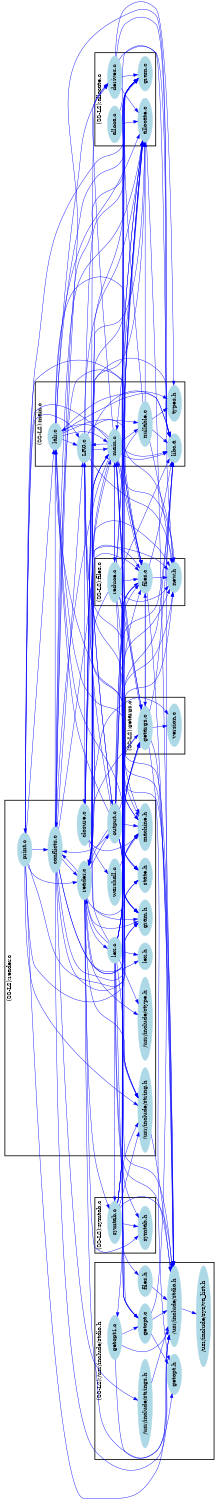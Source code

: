 /* ------------------------------------------------------------ */
/* created with bunch v3 */
/* Objective Function value = 1.0776699029126215*/
/* ------------------------------------------------------------ */

digraph G {
size= "10,10";
rotate = 90;
subgraph cluster0 {
label = "(SS-L2):main.c";
color = black;
style = bold;

"libc.a"[label="libc.a",color=lightblue,style=filled,ClusterID=0];
"libc.a"[label="libc.a",color=lightblue,style=filled,ClusterID=0];
"lalr.c"[label="lalr.c",color=lightblue,style=filled,ClusterID=0];
"LR0.c"[label="LR0.c",color=lightblue,style=filled,ClusterID=0];
"main.c"[label="main.c",color=lightblue,style=filled,ClusterID=0];
"types.h"[label="types.h",color=lightblue,style=filled,ClusterID=0];
"nullable.c"[label="nullable.c",color=lightblue,style=filled,ClusterID=0];
}
subgraph cluster1 {
label = "(SS-L2):reader.c";
color = black;
style = bold;

"/usr/include/string.h"[label="/usr/include/string.h",color=lightblue,style=filled,ClusterID=1];
"/usr/include/string.h"[label="/usr/include/string.h",color=lightblue,style=filled,ClusterID=1];
"state.h"[label="state.h",color=lightblue,style=filled,ClusterID=1];
"print.c"[label="print.c",color=lightblue,style=filled,ClusterID=1];
"warshall.c"[label="warshall.c",color=lightblue,style=filled,ClusterID=1];
"closure.c"[label="closure.c",color=lightblue,style=filled,ClusterID=1];
"machine.h"[label="machine.h",color=lightblue,style=filled,ClusterID=1];
"/usr/include/ctype.h"[label="/usr/include/ctype.h",color=lightblue,style=filled,ClusterID=1];
"lex.c"[label="lex.c",color=lightblue,style=filled,ClusterID=1];
"lex.h"[label="lex.h",color=lightblue,style=filled,ClusterID=1];
"conflicts.c"[label="conflicts.c",color=lightblue,style=filled,ClusterID=1];
"output.c"[label="output.c",color=lightblue,style=filled,ClusterID=1];
"reader.c"[label="reader.c",color=lightblue,style=filled,ClusterID=1];
"gram.h"[label="gram.h",color=lightblue,style=filled,ClusterID=1];
}
subgraph cluster2 {
label = "(SS-L2):allocate.c";
color = black;
style = bold;

"derives.c"[label="derives.c",color=lightblue,style=filled,ClusterID=2];
"derives.c"[label="derives.c",color=lightblue,style=filled,ClusterID=2];
"gram.c"[label="gram.c",color=lightblue,style=filled,ClusterID=2];
"alloca.c"[label="alloca.c",color=lightblue,style=filled,ClusterID=2];
"allocate.c"[label="allocate.c",color=lightblue,style=filled,ClusterID=2];
}
subgraph cluster3 {
label = "(SS-L2):symtab.c";
color = black;
style = bold;

"symtab.c"[label="symtab.c",color=lightblue,style=filled,ClusterID=3];
"symtab.c"[label="symtab.c",color=lightblue,style=filled,ClusterID=3];
"symtab.h"[label="symtab.h",color=lightblue,style=filled,ClusterID=3];
}
subgraph cluster4 {
label = "(SS-L2):/usr/include/stdio.h";
color = black;
style = bold;

"getopt.h"[label="getopt.h",color=lightblue,style=filled,ClusterID=4];
"getopt.h"[label="getopt.h",color=lightblue,style=filled,ClusterID=4];
"getopt.c"[label="getopt.c",color=lightblue,style=filled,ClusterID=4];
"getopt1.c"[label="getopt1.c",color=lightblue,style=filled,ClusterID=4];
"/usr/include/strings.h"[label="/usr/include/strings.h",color=lightblue,style=filled,ClusterID=4];
"/usr/include/stdio.h"[label="/usr/include/stdio.h",color=lightblue,style=filled,ClusterID=4];
"/usr/include/sys/va_list.h"[label="/usr/include/sys/va_list.h",color=lightblue,style=filled,ClusterID=4];
"files.h"[label="files.h",color=lightblue,style=filled,ClusterID=4];
}
subgraph cluster5 {
label = "(SS-L2):files.c";
color = black;
style = bold;

"new.h"[label="new.h",color=lightblue,style=filled,ClusterID=5];
"new.h"[label="new.h",color=lightblue,style=filled,ClusterID=5];
"files.c"[label="files.c",color=lightblue,style=filled,ClusterID=5];
"reduce.c"[label="reduce.c",color=lightblue,style=filled,ClusterID=5];
}
subgraph cluster6 {
label = "(SS-L2):getargs.c";
color = black;
style = bold;

"version.c"[label="version.c",color=lightblue,style=filled,ClusterID=6];
"version.c"[label="version.c",color=lightblue,style=filled,ClusterID=6];
"getargs.c"[label="getargs.c",color=lightblue,style=filled,ClusterID=6];
}
"main.c" -> "LR0.c" [color=blue,font=6];
"main.c" -> "/usr/include/stdio.h" [color=blue,font=6];
"main.c" -> "derives.c" [color=blue,font=6];
"main.c" -> "files.c" [color=blue,font=6];
"main.c" -> "reader.c" [color=blue,font=6];
"main.c" -> "reduce.c" [color=blue,font=6];
"main.c" -> "conflicts.c" [color=blue,font=6];
"main.c" -> "print.c" [color=blue,font=6];
"main.c" -> "libc.a" [color=blue,font=6];
"main.c" -> "nullable.c" [color=blue,font=6];
"main.c" -> "output.c" [color=blue,font=6];
"main.c" -> "lalr.c" [color=blue,font=6];
"main.c" -> "getargs.c" [color=blue,font=6];
"main.c" -> "machine.h" [color=blue,font=6];
"print.c" -> "LR0.c" [color=blue,font=6];
"print.c" -> "/usr/include/stdio.h" [color=blue,font=6];
"print.c" -> "/usr/include/string.h" [color=blue,font=6];
"print.c" -> "files.c" [color=blue,font=6];
"print.c" -> "reader.c" [color=blue,font=6];
"print.c" -> "gram.h" [color=blue,font=6];
"print.c" -> "conflicts.c" [color=blue,font=6];
"print.c" -> "gram.c" [color=blue,font=6];
"print.c" -> "state.h" [color=blue,font=6];
"print.c" -> "lalr.c" [color=blue,font=6];
"reader.c" -> "allocate.c" [color=blue,font=6];
"reader.c" -> "gram.h" [color=blue,font=6];
"reader.c" -> "files.c" [color=blue,font=6];
"reader.c" -> "version.c" [color=blue,font=6];
"reader.c" -> "new.h" [color=blue,font=6];
"reader.c" -> "gram.c" [color=blue,font=6];
"reader.c" -> "conflicts.c" [color=blue,font=6];
"reader.c" -> "main.c" [color=blue,font=6];
"reader.c" -> "output.c" [color=blue,font=6];
"reader.c" -> "lex.h" [color=blue,font=6];
"reader.c" -> "lex.c" [color=blue,font=6];
"reader.c" -> "machine.h" [color=blue,font=6];
"reader.c" -> "getargs.c" [color=blue,font=6];
"reader.c" -> "symtab.h" [color=blue,font=6];
"reader.c" -> "/usr/include/stdio.h" [color=blue,font=6];
"reader.c" -> "symtab.c" [color=blue,font=6];
"reader.c" -> "/usr/include/ctype.h" [color=blue,font=6];
"reader.c" -> "libc.a" [color=blue,font=6];
"reader.c" -> "/usr/include/string.h" [color=blue,font=6];
"warshall.c" -> "machine.h" [color=blue,font=6];
"symtab.c" -> "new.h" [color=blue,font=6];
"symtab.c" -> "gram.c" [color=blue,font=6];
"symtab.c" -> "libc.a" [color=blue,font=6];
"symtab.c" -> "allocate.c" [color=blue,font=6];
"symtab.c" -> "symtab.h" [color=blue,font=6];
"symtab.c" -> "/usr/include/string.h" [color=blue,font=6];
"symtab.c" -> "/usr/include/stdio.h" [color=blue,font=6];
"/usr/include/stdio.h" -> "/usr/include/sys/va_list.h" [color=blue,font=6];
"nullable.c" -> "new.h" [color=blue,font=6];
"nullable.c" -> "gram.c" [color=blue,font=6];
"nullable.c" -> "allocate.c" [color=blue,font=6];
"nullable.c" -> "libc.a" [color=blue,font=6];
"nullable.c" -> "types.h" [color=blue,font=6];
"nullable.c" -> "gram.h" [color=blue,font=6];
"LR0.c" -> "/usr/include/stdio.h" [color=blue,font=6];
"LR0.c" -> "main.c" [color=blue,font=6];
"LR0.c" -> "new.h" [color=blue,font=6];
"LR0.c" -> "closure.c" [color=blue,font=6];
"LR0.c" -> "libc.a" [color=blue,font=6];
"LR0.c" -> "gram.c" [color=blue,font=6];
"LR0.c" -> "state.h" [color=blue,font=6];
"LR0.c" -> "allocate.c" [color=blue,font=6];
"LR0.c" -> "machine.h" [color=blue,font=6];
"lalr.c" -> "LR0.c" [color=blue,font=6];
"lalr.c" -> "main.c" [color=blue,font=6];
"lalr.c" -> "derives.c" [color=blue,font=6];
"lalr.c" -> "types.h" [color=blue,font=6];
"lalr.c" -> "new.h" [color=blue,font=6];
"lalr.c" -> "gram.h" [color=blue,font=6];
"lalr.c" -> "libc.a" [color=blue,font=6];
"lalr.c" -> "gram.c" [color=blue,font=6];
"lalr.c" -> "nullable.c" [color=blue,font=6];
"lalr.c" -> "state.h" [color=blue,font=6];
"lalr.c" -> "allocate.c" [color=blue,font=6];
"lalr.c" -> "machine.h" [color=blue,font=6];
"closure.c" -> "new.h" [color=blue,font=6];
"closure.c" -> "gram.c" [color=blue,font=6];
"closure.c" -> "allocate.c" [color=blue,font=6];
"closure.c" -> "libc.a" [color=blue,font=6];
"closure.c" -> "machine.h" [color=blue,font=6];
"closure.c" -> "derives.c" [color=blue,font=6];
"closure.c" -> "warshall.c" [color=blue,font=6];
"closure.c" -> "gram.h" [color=blue,font=6];
"getopt.c" -> "libc.a" [color=blue,font=6];
"getopt.c" -> "files.c" [color=blue,font=6];
"getopt.c" -> "getopt.h" [color=blue,font=6];
"getopt.c" -> "/usr/include/string.h" [color=blue,font=6];
"getopt.c" -> "/usr/include/stdio.h" [color=blue,font=6];
"allocate.c" -> "files.c" [color=blue,font=6];
"allocate.c" -> "main.c" [color=blue,font=6];
"allocate.c" -> "/usr/include/stdio.h" [color=blue,font=6];
"/usr/include/string.h" -> "/usr/include/stdio.h" [color=blue,font=6];
"alloca.c" -> "libc.a" [color=blue,font=6];
"alloca.c" -> "allocate.c" [color=blue,font=6];
"getopt1.c" -> "getopt.c" [color=blue,font=6];
"getopt1.c" -> "getopt.h" [color=blue,font=6];
"getopt1.c" -> "/usr/include/stdio.h" [color=blue,font=6];
"reduce.c" -> "/usr/include/stdio.h" [color=blue,font=6];
"reduce.c" -> "main.c" [color=blue,font=6];
"reduce.c" -> "new.h" [color=blue,font=6];
"reduce.c" -> "files.c" [color=blue,font=6];
"reduce.c" -> "reader.c" [color=blue,font=6];
"reduce.c" -> "gram.h" [color=blue,font=6];
"reduce.c" -> "libc.a" [color=blue,font=6];
"reduce.c" -> "gram.c" [color=blue,font=6];
"reduce.c" -> "allocate.c" [color=blue,font=6];
"reduce.c" -> "getargs.c" [color=blue,font=6];
"reduce.c" -> "machine.h" [color=blue,font=6];
"output.c" -> "LR0.c" [color=blue,font=6];
"output.c" -> "/usr/include/stdio.h" [color=blue,font=6];
"output.c" -> "main.c" [color=blue,font=6];
"output.c" -> "/usr/include/string.h" [color=blue,font=6];
"output.c" -> "new.h" [color=blue,font=6];
"output.c" -> "reader.c" [color=blue,font=6];
"output.c" -> "files.c" [color=blue,font=6];
"output.c" -> "gram.h" [color=blue,font=6];
"output.c" -> "conflicts.c" [color=blue,font=6];
"output.c" -> "libc.a" [color=blue,font=6];
"output.c" -> "gram.c" [color=blue,font=6];
"output.c" -> "allocate.c" [color=blue,font=6];
"output.c" -> "state.h" [color=blue,font=6];
"output.c" -> "getargs.c" [color=blue,font=6];
"output.c" -> "lalr.c" [color=blue,font=6];
"output.c" -> "machine.h" [color=blue,font=6];
"conflicts.c" -> "LR0.c" [color=blue,font=6];
"conflicts.c" -> "/usr/include/stdio.h" [color=blue,font=6];
"conflicts.c" -> "/usr/include/strings.h" [color=blue,font=6];
"conflicts.c" -> "new.h" [color=blue,font=6];
"conflicts.c" -> "reader.c" [color=blue,font=6];
"conflicts.c" -> "files.c" [color=blue,font=6];
"conflicts.c" -> "gram.h" [color=blue,font=6];
"conflicts.c" -> "libc.a" [color=blue,font=6];
"conflicts.c" -> "gram.c" [color=blue,font=6];
"conflicts.c" -> "allocate.c" [color=blue,font=6];
"conflicts.c" -> "state.h" [color=blue,font=6];
"conflicts.c" -> "lalr.c" [color=blue,font=6];
"conflicts.c" -> "getargs.c" [color=blue,font=6];
"conflicts.c" -> "machine.h" [color=blue,font=6];
"derives.c" -> "new.h" [color=blue,font=6];
"derives.c" -> "gram.c" [color=blue,font=6];
"derives.c" -> "allocate.c" [color=blue,font=6];
"derives.c" -> "libc.a" [color=blue,font=6];
"derives.c" -> "types.h" [color=blue,font=6];
"getargs.c" -> "getopt.c" [color=blue,font=6];
"getargs.c" -> "libc.a" [color=blue,font=6];
"getargs.c" -> "version.c" [color=blue,font=6];
"getargs.c" -> "files.c" [color=blue,font=6];
"getargs.c" -> "getopt.h" [color=blue,font=6];
"getargs.c" -> "main.c" [color=blue,font=6];
"getargs.c" -> "getopt1.c" [color=blue,font=6];
"getargs.c" -> "/usr/include/stdio.h" [color=blue,font=6];
"/usr/include/strings.h" -> "/usr/include/stdio.h" [color=blue,font=6];
"files.h" -> "/usr/include/stdio.h" [color=blue,font=6];
"lex.c" -> "/usr/include/stdio.h" [color=blue,font=6];
"lex.c" -> "main.c" [color=blue,font=6];
"lex.c" -> "/usr/include/string.h" [color=blue,font=6];
"lex.c" -> "new.h" [color=blue,font=6];
"lex.c" -> "reader.c" [color=blue,font=6];
"lex.c" -> "files.c" [color=blue,font=6];
"lex.c" -> "/usr/include/ctype.h" [color=blue,font=6];
"lex.c" -> "symtab.h" [color=blue,font=6];
"lex.c" -> "gram.c" [color=blue,font=6];
"lex.c" -> "allocate.c" [color=blue,font=6];
"lex.c" -> "getopt.c" [color=blue,font=6];
"lex.c" -> "lex.h" [color=blue,font=6];
"lex.c" -> "symtab.c" [color=blue,font=6];
"lex.c" -> "getargs.c" [color=blue,font=6];
"files.c" -> "new.h" [color=blue,font=6];
"files.c" -> "files.h" [color=blue,font=6];
"files.c" -> "allocate.c" [color=blue,font=6];
"files.c" -> "libc.a" [color=blue,font=6];
"files.c" -> "main.c" [color=blue,font=6];
"files.c" -> "getargs.c" [color=blue,font=6];
"files.c" -> "/usr/include/string.h" [color=blue,font=6];
"files.c" -> "/usr/include/stdio.h" [color=blue,font=6];
}
